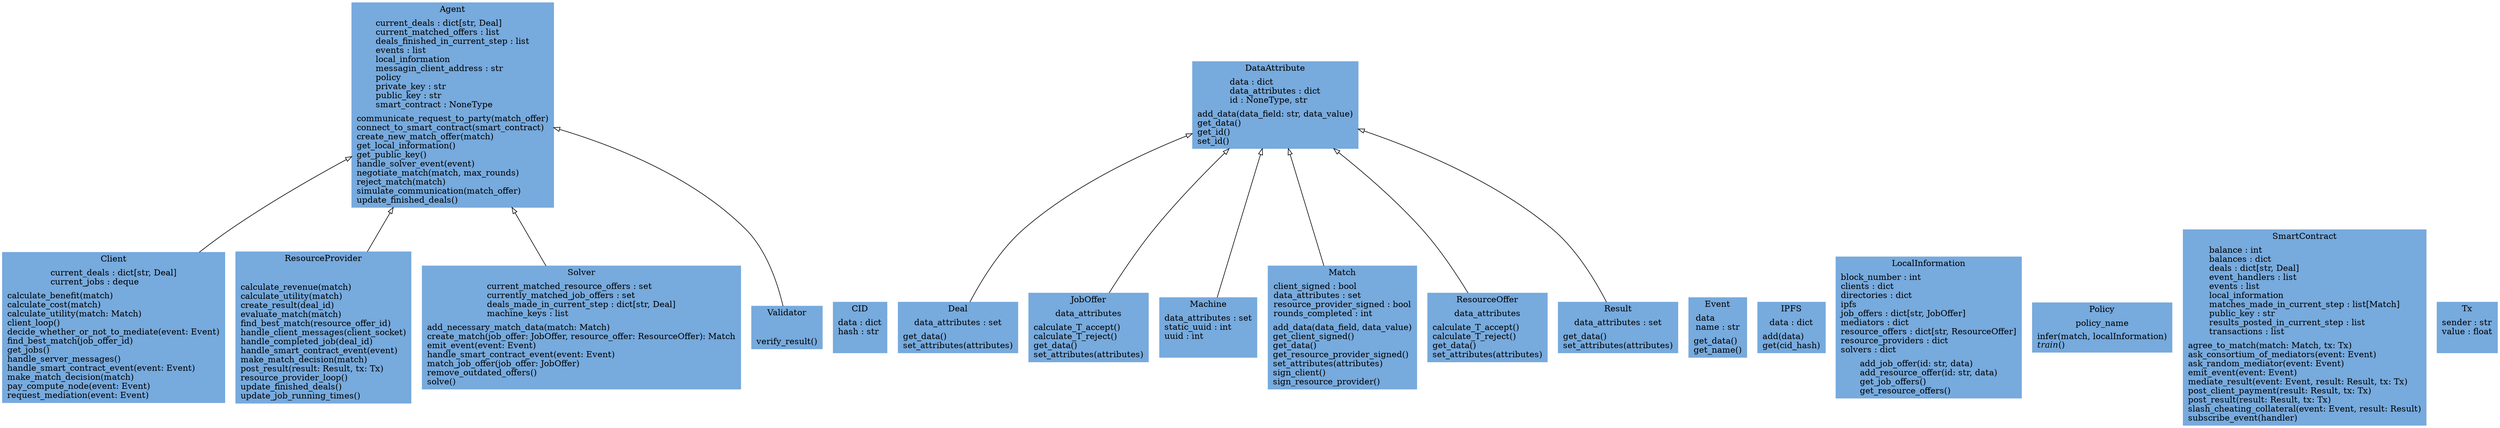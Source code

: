 digraph "classes_coophive" {
rankdir=BT
charset="utf-8"
"coophive.agent.Agent" [color="#77AADD", fontcolor="black", label=<{Agent|current_deals : dict[str, Deal]<br ALIGN="LEFT"/>current_matched_offers : list<br ALIGN="LEFT"/>deals_finished_in_current_step : list<br ALIGN="LEFT"/>events : list<br ALIGN="LEFT"/>local_information<br ALIGN="LEFT"/>messagin_client_address : str<br ALIGN="LEFT"/>policy<br ALIGN="LEFT"/>private_key : str<br ALIGN="LEFT"/>public_key : str<br ALIGN="LEFT"/>smart_contract : NoneType<br ALIGN="LEFT"/>|communicate_request_to_party(match_offer)<br ALIGN="LEFT"/>connect_to_smart_contract(smart_contract)<br ALIGN="LEFT"/>create_new_match_offer(match)<br ALIGN="LEFT"/>get_local_information()<br ALIGN="LEFT"/>get_public_key()<br ALIGN="LEFT"/>handle_solver_event(event)<br ALIGN="LEFT"/>negotiate_match(match, max_rounds)<br ALIGN="LEFT"/>reject_match(match)<br ALIGN="LEFT"/>simulate_communication(match_offer)<br ALIGN="LEFT"/>update_finished_deals()<br ALIGN="LEFT"/>}>, shape="record", style="filled"];
"coophive.agent.CID" [color="#77AADD", fontcolor="black", label=<{CID|data : dict<br ALIGN="LEFT"/>hash : str<br ALIGN="LEFT"/>|}>, shape="record", style="filled"];
"coophive.client.Client" [color="#77AADD", fontcolor="black", label=<{Client|current_deals : dict[str, Deal]<br ALIGN="LEFT"/>current_jobs : deque<br ALIGN="LEFT"/>|calculate_benefit(match)<br ALIGN="LEFT"/>calculate_cost(match)<br ALIGN="LEFT"/>calculate_utility(match: Match)<br ALIGN="LEFT"/>client_loop()<br ALIGN="LEFT"/>decide_whether_or_not_to_mediate(event: Event)<br ALIGN="LEFT"/>find_best_match(job_offer_id)<br ALIGN="LEFT"/>get_jobs()<br ALIGN="LEFT"/>handle_server_messages()<br ALIGN="LEFT"/>handle_smart_contract_event(event: Event)<br ALIGN="LEFT"/>make_match_decision(match)<br ALIGN="LEFT"/>pay_compute_node(event: Event)<br ALIGN="LEFT"/>request_mediation(event: Event)<br ALIGN="LEFT"/>}>, shape="record", style="filled"];
"coophive.data_attribute.DataAttribute" [color="#77AADD", fontcolor="black", label=<{DataAttribute|data : dict<br ALIGN="LEFT"/>data_attributes : dict<br ALIGN="LEFT"/>id : NoneType, str<br ALIGN="LEFT"/>|add_data(data_field: str, data_value)<br ALIGN="LEFT"/>get_data()<br ALIGN="LEFT"/>get_id()<br ALIGN="LEFT"/>set_id()<br ALIGN="LEFT"/>}>, shape="record", style="filled"];
"coophive.deal.Deal" [color="#77AADD", fontcolor="black", label=<{Deal|data_attributes : set<br ALIGN="LEFT"/>|get_data()<br ALIGN="LEFT"/>set_attributes(attributes)<br ALIGN="LEFT"/>}>, shape="record", style="filled"];
"coophive.event.Event" [color="#77AADD", fontcolor="black", label=<{Event|data<br ALIGN="LEFT"/>name : str<br ALIGN="LEFT"/>|get_data()<br ALIGN="LEFT"/>get_name()<br ALIGN="LEFT"/>}>, shape="record", style="filled"];
"coophive.agent.IPFS" [color="#77AADD", fontcolor="black", label=<{IPFS|data : dict<br ALIGN="LEFT"/>|add(data)<br ALIGN="LEFT"/>get(cid_hash)<br ALIGN="LEFT"/>}>, shape="record", style="filled"];
"coophive.job_offer.JobOffer" [color="#77AADD", fontcolor="black", label=<{JobOffer|data_attributes<br ALIGN="LEFT"/>|calculate_T_accept()<br ALIGN="LEFT"/>calculate_T_reject()<br ALIGN="LEFT"/>get_data()<br ALIGN="LEFT"/>set_attributes(attributes)<br ALIGN="LEFT"/>}>, shape="record", style="filled"];
"coophive.agent.LocalInformation" [color="#77AADD", fontcolor="black", label=<{LocalInformation|block_number : int<br ALIGN="LEFT"/>clients : dict<br ALIGN="LEFT"/>directories : dict<br ALIGN="LEFT"/>ipfs<br ALIGN="LEFT"/>job_offers : dict[str, JobOffer]<br ALIGN="LEFT"/>mediators : dict<br ALIGN="LEFT"/>resource_offers : dict[str, ResourceOffer]<br ALIGN="LEFT"/>resource_providers : dict<br ALIGN="LEFT"/>solvers : dict<br ALIGN="LEFT"/>|add_job_offer(id: str, data)<br ALIGN="LEFT"/>add_resource_offer(id: str, data)<br ALIGN="LEFT"/>get_job_offers()<br ALIGN="LEFT"/>get_resource_offers()<br ALIGN="LEFT"/>}>, shape="record", style="filled"];
"coophive.machine.Machine" [color="#77AADD", fontcolor="black", label=<{Machine|data_attributes : set<br ALIGN="LEFT"/>static_uuid : int<br ALIGN="LEFT"/>uuid : int<br ALIGN="LEFT"/>|}>, shape="record", style="filled"];
"coophive.match.Match" [color="#77AADD", fontcolor="black", label=<{Match|client_signed : bool<br ALIGN="LEFT"/>data_attributes : set<br ALIGN="LEFT"/>resource_provider_signed : bool<br ALIGN="LEFT"/>rounds_completed : int<br ALIGN="LEFT"/>|add_data(data_field, data_value)<br ALIGN="LEFT"/>get_client_signed()<br ALIGN="LEFT"/>get_data()<br ALIGN="LEFT"/>get_resource_provider_signed()<br ALIGN="LEFT"/>set_attributes(attributes)<br ALIGN="LEFT"/>sign_client()<br ALIGN="LEFT"/>sign_resource_provider()<br ALIGN="LEFT"/>}>, shape="record", style="filled"];
"coophive.policy.Policy" [color="#77AADD", fontcolor="black", label=<{Policy|policy_name<br ALIGN="LEFT"/>|infer(match, localInformation)<br ALIGN="LEFT"/><I>train</I>()<br ALIGN="LEFT"/>}>, shape="record", style="filled"];
"coophive.resource_offer.ResourceOffer" [color="#77AADD", fontcolor="black", label=<{ResourceOffer|data_attributes<br ALIGN="LEFT"/>|calculate_T_accept()<br ALIGN="LEFT"/>calculate_T_reject()<br ALIGN="LEFT"/>get_data()<br ALIGN="LEFT"/>set_attributes(attributes)<br ALIGN="LEFT"/>}>, shape="record", style="filled"];
"coophive.resource_provider.ResourceProvider" [color="#77AADD", fontcolor="black", label=<{ResourceProvider|<br ALIGN="LEFT"/>|calculate_revenue(match)<br ALIGN="LEFT"/>calculate_utility(match)<br ALIGN="LEFT"/>create_result(deal_id)<br ALIGN="LEFT"/>evaluate_match(match)<br ALIGN="LEFT"/>find_best_match(resource_offer_id)<br ALIGN="LEFT"/>handle_client_messages(client_socket)<br ALIGN="LEFT"/>handle_completed_job(deal_id)<br ALIGN="LEFT"/>handle_smart_contract_event(event)<br ALIGN="LEFT"/>make_match_decision(match)<br ALIGN="LEFT"/>post_result(result: Result, tx: Tx)<br ALIGN="LEFT"/>resource_provider_loop()<br ALIGN="LEFT"/>update_finished_deals()<br ALIGN="LEFT"/>update_job_running_times()<br ALIGN="LEFT"/>}>, shape="record", style="filled"];
"coophive.result.Result" [color="#77AADD", fontcolor="black", label=<{Result|data_attributes : set<br ALIGN="LEFT"/>|get_data()<br ALIGN="LEFT"/>set_attributes(attributes)<br ALIGN="LEFT"/>}>, shape="record", style="filled"];
"coophive.smart_contract.SmartContract" [color="#77AADD", fontcolor="black", label=<{SmartContract|balance : int<br ALIGN="LEFT"/>balances : dict<br ALIGN="LEFT"/>deals : dict[str, Deal]<br ALIGN="LEFT"/>event_handlers : list<br ALIGN="LEFT"/>events : list<br ALIGN="LEFT"/>local_information<br ALIGN="LEFT"/>matches_made_in_current_step : list[Match]<br ALIGN="LEFT"/>public_key : str<br ALIGN="LEFT"/>results_posted_in_current_step : list<br ALIGN="LEFT"/>transactions : list<br ALIGN="LEFT"/>|agree_to_match(match: Match, tx: Tx)<br ALIGN="LEFT"/>ask_consortium_of_mediators(event: Event)<br ALIGN="LEFT"/>ask_random_mediator(event: Event)<br ALIGN="LEFT"/>emit_event(event: Event)<br ALIGN="LEFT"/>mediate_result(event: Event, result: Result, tx: Tx)<br ALIGN="LEFT"/>post_client_payment(result: Result, tx: Tx)<br ALIGN="LEFT"/>post_result(result: Result, tx: Tx)<br ALIGN="LEFT"/>slash_cheating_collateral(event: Event, result: Result)<br ALIGN="LEFT"/>subscribe_event(handler)<br ALIGN="LEFT"/>}>, shape="record", style="filled"];
"coophive.solver.Solver" [color="#77AADD", fontcolor="black", label=<{Solver|current_matched_resource_offers : set<br ALIGN="LEFT"/>currently_matched_job_offers : set<br ALIGN="LEFT"/>deals_made_in_current_step : dict[str, Deal]<br ALIGN="LEFT"/>machine_keys : list<br ALIGN="LEFT"/>|add_necessary_match_data(match: Match)<br ALIGN="LEFT"/>create_match(job_offer: JobOffer, resource_offer: ResourceOffer): Match<br ALIGN="LEFT"/>emit_event(event: Event)<br ALIGN="LEFT"/>handle_smart_contract_event(event: Event)<br ALIGN="LEFT"/>match_job_offer(job_offer: JobOffer)<br ALIGN="LEFT"/>remove_outdated_offers()<br ALIGN="LEFT"/>solve()<br ALIGN="LEFT"/>}>, shape="record", style="filled"];
"coophive.utils.Tx" [color="#77AADD", fontcolor="black", label=<{Tx|sender : str<br ALIGN="LEFT"/>value : float<br ALIGN="LEFT"/>|}>, shape="record", style="filled"];
"coophive.validator.Validator" [color="#77AADD", fontcolor="black", label=<{Validator|<br ALIGN="LEFT"/>|verify_result()<br ALIGN="LEFT"/>}>, shape="record", style="filled"];
"coophive.client.Client" -> "coophive.agent.Agent" [arrowhead="empty", arrowtail="none"];
"coophive.deal.Deal" -> "coophive.data_attribute.DataAttribute" [arrowhead="empty", arrowtail="none"];
"coophive.job_offer.JobOffer" -> "coophive.data_attribute.DataAttribute" [arrowhead="empty", arrowtail="none"];
"coophive.machine.Machine" -> "coophive.data_attribute.DataAttribute" [arrowhead="empty", arrowtail="none"];
"coophive.match.Match" -> "coophive.data_attribute.DataAttribute" [arrowhead="empty", arrowtail="none"];
"coophive.resource_offer.ResourceOffer" -> "coophive.data_attribute.DataAttribute" [arrowhead="empty", arrowtail="none"];
"coophive.resource_provider.ResourceProvider" -> "coophive.agent.Agent" [arrowhead="empty", arrowtail="none"];
"coophive.result.Result" -> "coophive.data_attribute.DataAttribute" [arrowhead="empty", arrowtail="none"];
"coophive.solver.Solver" -> "coophive.agent.Agent" [arrowhead="empty", arrowtail="none"];
"coophive.validator.Validator" -> "coophive.agent.Agent" [arrowhead="empty", arrowtail="none"];
}
